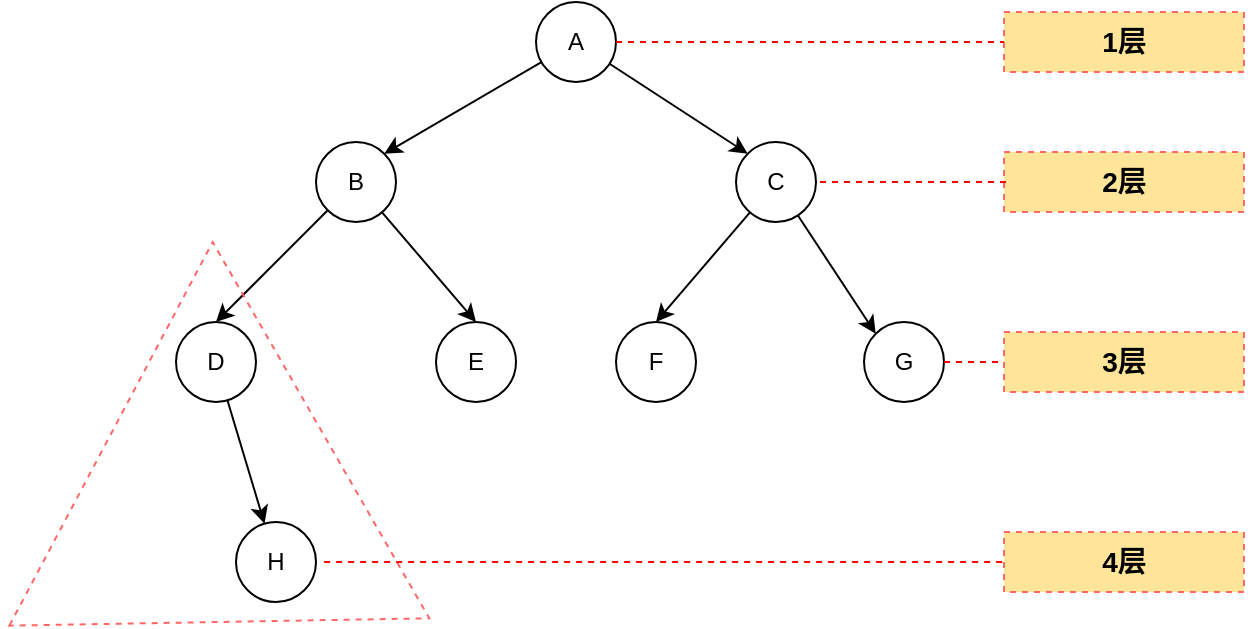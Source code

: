<mxGraphModel dx="784" dy="538" grid="1" gridSize="10" guides="1" tooltips="1" connect="1" arrows="1" fold="1" page="1" pageScale="1" pageWidth="827" pageHeight="1169" background="#ffffff"><root><mxCell id="0"/><mxCell id="1" parent="0"/><mxCell id="10" style="rounded=0;html=1;entryX=1;entryY=0;jettySize=auto;orthogonalLoop=1;" parent="1" source="2" target="3" edge="1"><mxGeometry relative="1" as="geometry"/></mxCell><mxCell id="11" style="edgeStyle=none;rounded=0;html=1;entryX=0;entryY=0;jettySize=auto;orthogonalLoop=1;" parent="1" source="2" target="4" edge="1"><mxGeometry relative="1" as="geometry"/></mxCell><mxCell id="2" value="A" style="ellipse;whiteSpace=wrap;html=1;aspect=fixed;" parent="1" vertex="1"><mxGeometry x="296" y="50" width="40" height="40" as="geometry"/></mxCell><mxCell id="14" style="edgeStyle=none;rounded=0;html=1;entryX=0.5;entryY=0;jettySize=auto;orthogonalLoop=1;" parent="1" source="3" target="6" edge="1"><mxGeometry relative="1" as="geometry"/></mxCell><mxCell id="15" style="edgeStyle=none;rounded=0;html=1;entryX=0.5;entryY=0;jettySize=auto;orthogonalLoop=1;" parent="1" source="3" target="5" edge="1"><mxGeometry relative="1" as="geometry"/></mxCell><mxCell id="3" value="B" style="ellipse;whiteSpace=wrap;html=1;aspect=fixed;" parent="1" vertex="1"><mxGeometry x="186" y="120" width="40" height="40" as="geometry"/></mxCell><mxCell id="12" style="edgeStyle=none;rounded=0;html=1;entryX=0;entryY=0;jettySize=auto;orthogonalLoop=1;" parent="1" source="4" target="8" edge="1"><mxGeometry relative="1" as="geometry"/></mxCell><mxCell id="13" style="edgeStyle=none;rounded=0;html=1;entryX=0.5;entryY=0;jettySize=auto;orthogonalLoop=1;" parent="1" source="4" target="7" edge="1"><mxGeometry relative="1" as="geometry"/></mxCell><mxCell id="4" value="C" style="ellipse;whiteSpace=wrap;html=1;aspect=fixed;" parent="1" vertex="1"><mxGeometry x="396" y="120" width="40" height="40" as="geometry"/></mxCell><mxCell id="16" style="edgeStyle=none;rounded=0;html=1;jettySize=auto;orthogonalLoop=1;" parent="1" source="5" target="9" edge="1"><mxGeometry relative="1" as="geometry"/></mxCell><mxCell id="5" value="D" style="ellipse;whiteSpace=wrap;html=1;aspect=fixed;" parent="1" vertex="1"><mxGeometry x="116" y="210" width="40" height="40" as="geometry"/></mxCell><mxCell id="6" value="E" style="ellipse;whiteSpace=wrap;html=1;aspect=fixed;" parent="1" vertex="1"><mxGeometry x="246" y="210" width="40" height="40" as="geometry"/></mxCell><mxCell id="7" value="F" style="ellipse;whiteSpace=wrap;html=1;aspect=fixed;" parent="1" vertex="1"><mxGeometry x="336" y="210" width="40" height="40" as="geometry"/></mxCell><mxCell id="8" value="G" style="ellipse;whiteSpace=wrap;html=1;aspect=fixed;" parent="1" vertex="1"><mxGeometry x="460" y="210" width="40" height="40" as="geometry"/></mxCell><mxCell id="9" value="H" style="ellipse;whiteSpace=wrap;html=1;aspect=fixed;" parent="1" vertex="1"><mxGeometry x="146" y="310" width="40" height="40" as="geometry"/></mxCell><mxCell id="17" value="" style="triangle;whiteSpace=wrap;html=1;rotation=-91;fillColor=none;dashed=1;strokeColor=#FF6666;" parent="1" vertex="1"><mxGeometry x="41" y="160" width="190" height="210" as="geometry"/></mxCell><mxCell id="20" value="&lt;font color=&quot;#000000&quot;&gt;&lt;b&gt;1层&lt;/b&gt;&lt;/font&gt;" style="rounded=0;whiteSpace=wrap;html=1;dashed=1;labelBackgroundColor=#FFE599;strokeColor=#FF6666;fillColor=#FFE599;fontSize=14;fontColor=#FFE599;" parent="1" vertex="1"><mxGeometry x="530" y="55" width="120" height="30" as="geometry"/></mxCell><mxCell id="21" value="" style="endArrow=none;dashed=1;html=1;fontSize=14;fontColor=#FFE599;entryX=0;entryY=0.5;exitX=1;exitY=0.5;strokeColor=#FF0000;" parent="1" source="2" target="20" edge="1"><mxGeometry width="50" height="50" relative="1" as="geometry"><mxPoint x="30" y="430" as="sourcePoint"/><mxPoint x="80" y="380" as="targetPoint"/></mxGeometry></mxCell><mxCell id="22" value="&lt;font color=&quot;#000000&quot;&gt;&lt;b&gt;2层&lt;/b&gt;&lt;/font&gt;" style="rounded=0;whiteSpace=wrap;html=1;dashed=1;labelBackgroundColor=#FFE599;strokeColor=#FF6666;fillColor=#FFE599;fontSize=14;fontColor=#FFE599;" parent="1" vertex="1"><mxGeometry x="530" y="125" width="120" height="30" as="geometry"/></mxCell><mxCell id="23" value="&lt;font color=&quot;#000000&quot;&gt;&lt;b&gt;3层&lt;/b&gt;&lt;/font&gt;" style="rounded=0;whiteSpace=wrap;html=1;dashed=1;labelBackgroundColor=#FFE599;strokeColor=#FF6666;fillColor=#FFE599;fontSize=14;fontColor=#FFE599;" parent="1" vertex="1"><mxGeometry x="530" y="215" width="120" height="30" as="geometry"/></mxCell><mxCell id="24" value="&lt;font color=&quot;#000000&quot;&gt;&lt;b&gt;4层&lt;/b&gt;&lt;/font&gt;" style="rounded=0;whiteSpace=wrap;html=1;dashed=1;labelBackgroundColor=#FFE599;strokeColor=#FF6666;fillColor=#FFE599;fontSize=14;fontColor=#FFE599;" parent="1" vertex="1"><mxGeometry x="530" y="315" width="120" height="30" as="geometry"/></mxCell><mxCell id="25" value="" style="endArrow=none;dashed=1;html=1;fontSize=14;fontColor=#FFE599;entryX=0;entryY=0.5;strokeColor=#FF0000;" parent="1" edge="1"><mxGeometry width="50" height="50" relative="1" as="geometry"><mxPoint x="438" y="140" as="sourcePoint"/><mxPoint x="531" y="140" as="targetPoint"/></mxGeometry></mxCell><mxCell id="26" value="" style="endArrow=none;dashed=1;html=1;strokeColor=#FF0000;fontSize=14;fontColor=#FFE599;entryX=0;entryY=0.5;exitX=1;exitY=0.5;" parent="1" source="8" target="23" edge="1"><mxGeometry width="50" height="50" relative="1" as="geometry"><mxPoint x="30" y="430" as="sourcePoint"/><mxPoint x="80" y="380" as="targetPoint"/></mxGeometry></mxCell><mxCell id="27" value="" style="endArrow=none;dashed=1;html=1;strokeColor=#FF0000;fontSize=14;fontColor=#FFE599;entryX=0;entryY=0.5;exitX=0.153;exitY=0.752;exitPerimeter=0;" parent="1" source="17" target="24" edge="1"><mxGeometry width="50" height="50" relative="1" as="geometry"><mxPoint x="30" y="430" as="sourcePoint"/><mxPoint x="80" y="380" as="targetPoint"/></mxGeometry></mxCell></root></mxGraphModel>